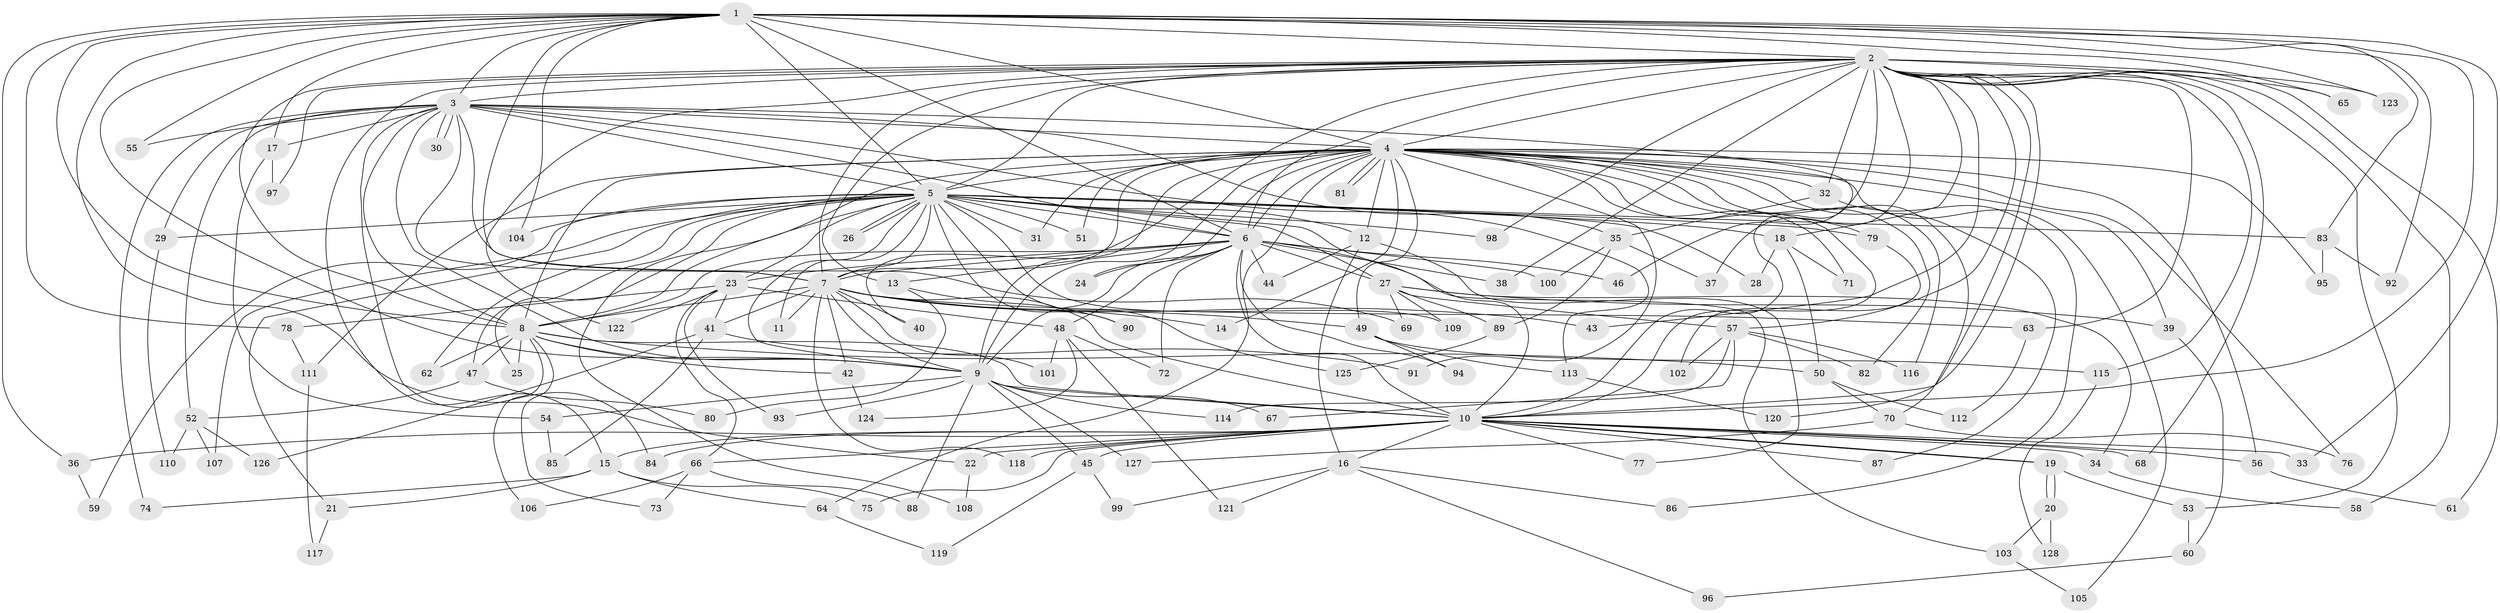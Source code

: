 // coarse degree distribution, {21: 0.00980392156862745, 29: 0.00980392156862745, 23: 0.00980392156862745, 31: 0.0196078431372549, 20: 0.00980392156862745, 18: 0.00980392156862745, 15: 0.0196078431372549, 26: 0.00980392156862745, 2: 0.5686274509803921, 5: 0.06862745098039216, 4: 0.06862745098039216, 6: 0.029411764705882353, 7: 0.00980392156862745, 3: 0.13725490196078433, 8: 0.00980392156862745, 13: 0.00980392156862745}
// Generated by graph-tools (version 1.1) at 2025/51/02/27/25 19:51:51]
// undirected, 128 vertices, 281 edges
graph export_dot {
graph [start="1"]
  node [color=gray90,style=filled];
  1;
  2;
  3;
  4;
  5;
  6;
  7;
  8;
  9;
  10;
  11;
  12;
  13;
  14;
  15;
  16;
  17;
  18;
  19;
  20;
  21;
  22;
  23;
  24;
  25;
  26;
  27;
  28;
  29;
  30;
  31;
  32;
  33;
  34;
  35;
  36;
  37;
  38;
  39;
  40;
  41;
  42;
  43;
  44;
  45;
  46;
  47;
  48;
  49;
  50;
  51;
  52;
  53;
  54;
  55;
  56;
  57;
  58;
  59;
  60;
  61;
  62;
  63;
  64;
  65;
  66;
  67;
  68;
  69;
  70;
  71;
  72;
  73;
  74;
  75;
  76;
  77;
  78;
  79;
  80;
  81;
  82;
  83;
  84;
  85;
  86;
  87;
  88;
  89;
  90;
  91;
  92;
  93;
  94;
  95;
  96;
  97;
  98;
  99;
  100;
  101;
  102;
  103;
  104;
  105;
  106;
  107;
  108;
  109;
  110;
  111;
  112;
  113;
  114;
  115;
  116;
  117;
  118;
  119;
  120;
  121;
  122;
  123;
  124;
  125;
  126;
  127;
  128;
  1 -- 2;
  1 -- 3;
  1 -- 4;
  1 -- 5;
  1 -- 6;
  1 -- 7;
  1 -- 8;
  1 -- 9;
  1 -- 10;
  1 -- 17;
  1 -- 22;
  1 -- 33;
  1 -- 36;
  1 -- 55;
  1 -- 65;
  1 -- 78;
  1 -- 83;
  1 -- 92;
  1 -- 104;
  1 -- 123;
  2 -- 3;
  2 -- 4;
  2 -- 5;
  2 -- 6;
  2 -- 7;
  2 -- 8;
  2 -- 9;
  2 -- 10;
  2 -- 13;
  2 -- 15;
  2 -- 18;
  2 -- 32;
  2 -- 37;
  2 -- 38;
  2 -- 43;
  2 -- 46;
  2 -- 53;
  2 -- 57;
  2 -- 58;
  2 -- 61;
  2 -- 63;
  2 -- 65;
  2 -- 68;
  2 -- 97;
  2 -- 98;
  2 -- 115;
  2 -- 120;
  2 -- 122;
  2 -- 123;
  3 -- 4;
  3 -- 5;
  3 -- 6;
  3 -- 7;
  3 -- 8;
  3 -- 9;
  3 -- 10;
  3 -- 17;
  3 -- 29;
  3 -- 30;
  3 -- 30;
  3 -- 35;
  3 -- 52;
  3 -- 55;
  3 -- 69;
  3 -- 74;
  3 -- 84;
  3 -- 113;
  4 -- 5;
  4 -- 6;
  4 -- 7;
  4 -- 8;
  4 -- 9;
  4 -- 10;
  4 -- 12;
  4 -- 14;
  4 -- 24;
  4 -- 31;
  4 -- 32;
  4 -- 39;
  4 -- 40;
  4 -- 49;
  4 -- 51;
  4 -- 56;
  4 -- 64;
  4 -- 70;
  4 -- 71;
  4 -- 76;
  4 -- 79;
  4 -- 81;
  4 -- 81;
  4 -- 82;
  4 -- 87;
  4 -- 91;
  4 -- 95;
  4 -- 105;
  4 -- 108;
  4 -- 111;
  4 -- 116;
  5 -- 6;
  5 -- 7;
  5 -- 8;
  5 -- 9;
  5 -- 10;
  5 -- 11;
  5 -- 12;
  5 -- 18;
  5 -- 21;
  5 -- 23;
  5 -- 25;
  5 -- 26;
  5 -- 26;
  5 -- 27;
  5 -- 28;
  5 -- 29;
  5 -- 31;
  5 -- 47;
  5 -- 51;
  5 -- 59;
  5 -- 62;
  5 -- 79;
  5 -- 83;
  5 -- 90;
  5 -- 98;
  5 -- 104;
  5 -- 107;
  5 -- 109;
  5 -- 125;
  6 -- 7;
  6 -- 8;
  6 -- 9;
  6 -- 10;
  6 -- 13;
  6 -- 23;
  6 -- 24;
  6 -- 27;
  6 -- 38;
  6 -- 44;
  6 -- 46;
  6 -- 48;
  6 -- 72;
  6 -- 94;
  6 -- 100;
  6 -- 103;
  7 -- 8;
  7 -- 9;
  7 -- 10;
  7 -- 11;
  7 -- 14;
  7 -- 40;
  7 -- 41;
  7 -- 42;
  7 -- 43;
  7 -- 49;
  7 -- 63;
  7 -- 101;
  7 -- 118;
  8 -- 9;
  8 -- 10;
  8 -- 25;
  8 -- 42;
  8 -- 47;
  8 -- 50;
  8 -- 62;
  8 -- 73;
  8 -- 106;
  9 -- 10;
  9 -- 45;
  9 -- 54;
  9 -- 67;
  9 -- 88;
  9 -- 93;
  9 -- 114;
  9 -- 127;
  10 -- 15;
  10 -- 16;
  10 -- 19;
  10 -- 19;
  10 -- 22;
  10 -- 33;
  10 -- 34;
  10 -- 36;
  10 -- 45;
  10 -- 56;
  10 -- 66;
  10 -- 68;
  10 -- 75;
  10 -- 77;
  10 -- 84;
  10 -- 87;
  10 -- 118;
  12 -- 16;
  12 -- 44;
  12 -- 77;
  13 -- 80;
  13 -- 90;
  15 -- 21;
  15 -- 64;
  15 -- 74;
  15 -- 75;
  16 -- 86;
  16 -- 96;
  16 -- 99;
  16 -- 121;
  17 -- 54;
  17 -- 97;
  18 -- 28;
  18 -- 50;
  18 -- 71;
  19 -- 20;
  19 -- 20;
  19 -- 53;
  20 -- 103;
  20 -- 128;
  21 -- 117;
  22 -- 108;
  23 -- 41;
  23 -- 48;
  23 -- 66;
  23 -- 78;
  23 -- 93;
  23 -- 122;
  27 -- 34;
  27 -- 39;
  27 -- 57;
  27 -- 69;
  27 -- 89;
  27 -- 109;
  29 -- 110;
  32 -- 35;
  32 -- 86;
  34 -- 58;
  35 -- 37;
  35 -- 89;
  35 -- 100;
  36 -- 59;
  39 -- 60;
  41 -- 85;
  41 -- 91;
  41 -- 126;
  42 -- 124;
  45 -- 99;
  45 -- 119;
  47 -- 52;
  47 -- 80;
  48 -- 72;
  48 -- 101;
  48 -- 121;
  48 -- 124;
  49 -- 94;
  49 -- 113;
  49 -- 115;
  50 -- 70;
  50 -- 112;
  52 -- 107;
  52 -- 110;
  52 -- 126;
  53 -- 60;
  54 -- 85;
  56 -- 61;
  57 -- 67;
  57 -- 82;
  57 -- 102;
  57 -- 114;
  57 -- 116;
  60 -- 96;
  63 -- 112;
  64 -- 119;
  66 -- 73;
  66 -- 88;
  66 -- 106;
  70 -- 76;
  70 -- 127;
  78 -- 111;
  79 -- 102;
  83 -- 92;
  83 -- 95;
  89 -- 125;
  103 -- 105;
  111 -- 117;
  113 -- 120;
  115 -- 128;
}

